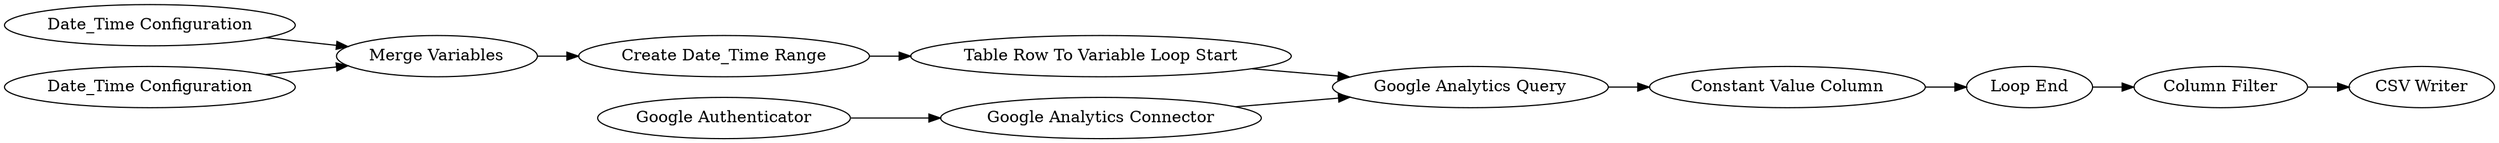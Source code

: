 digraph {
	"3077504775685264687_15" [label="Column Filter"]
	"3077504775685264687_16" [label="CSV Writer"]
	"3077504775685264687_8" [label="Table Row To Variable Loop Start"]
	"3077504775685264687_3" [label="Google Analytics Query"]
	"3077504775685264687_14" [label="Constant Value Column"]
	"3077504775685264687_10" [label="Date_Time Configuration"]
	"3077504775685264687_13" [label="Loop End"]
	"3077504775685264687_12" [label="Create Date_Time Range"]
	"3077504775685264687_2" [label="Google Analytics Connector"]
	"3077504775685264687_11" [label="Merge Variables"]
	"3077504775685264687_1" [label="Google Authenticator"]
	"3077504775685264687_9" [label="Date_Time Configuration"]
	"3077504775685264687_2" -> "3077504775685264687_3"
	"3077504775685264687_9" -> "3077504775685264687_11"
	"3077504775685264687_14" -> "3077504775685264687_13"
	"3077504775685264687_1" -> "3077504775685264687_2"
	"3077504775685264687_11" -> "3077504775685264687_12"
	"3077504775685264687_12" -> "3077504775685264687_8"
	"3077504775685264687_3" -> "3077504775685264687_14"
	"3077504775685264687_13" -> "3077504775685264687_15"
	"3077504775685264687_15" -> "3077504775685264687_16"
	"3077504775685264687_10" -> "3077504775685264687_11"
	"3077504775685264687_8" -> "3077504775685264687_3"
	rankdir=LR
}
